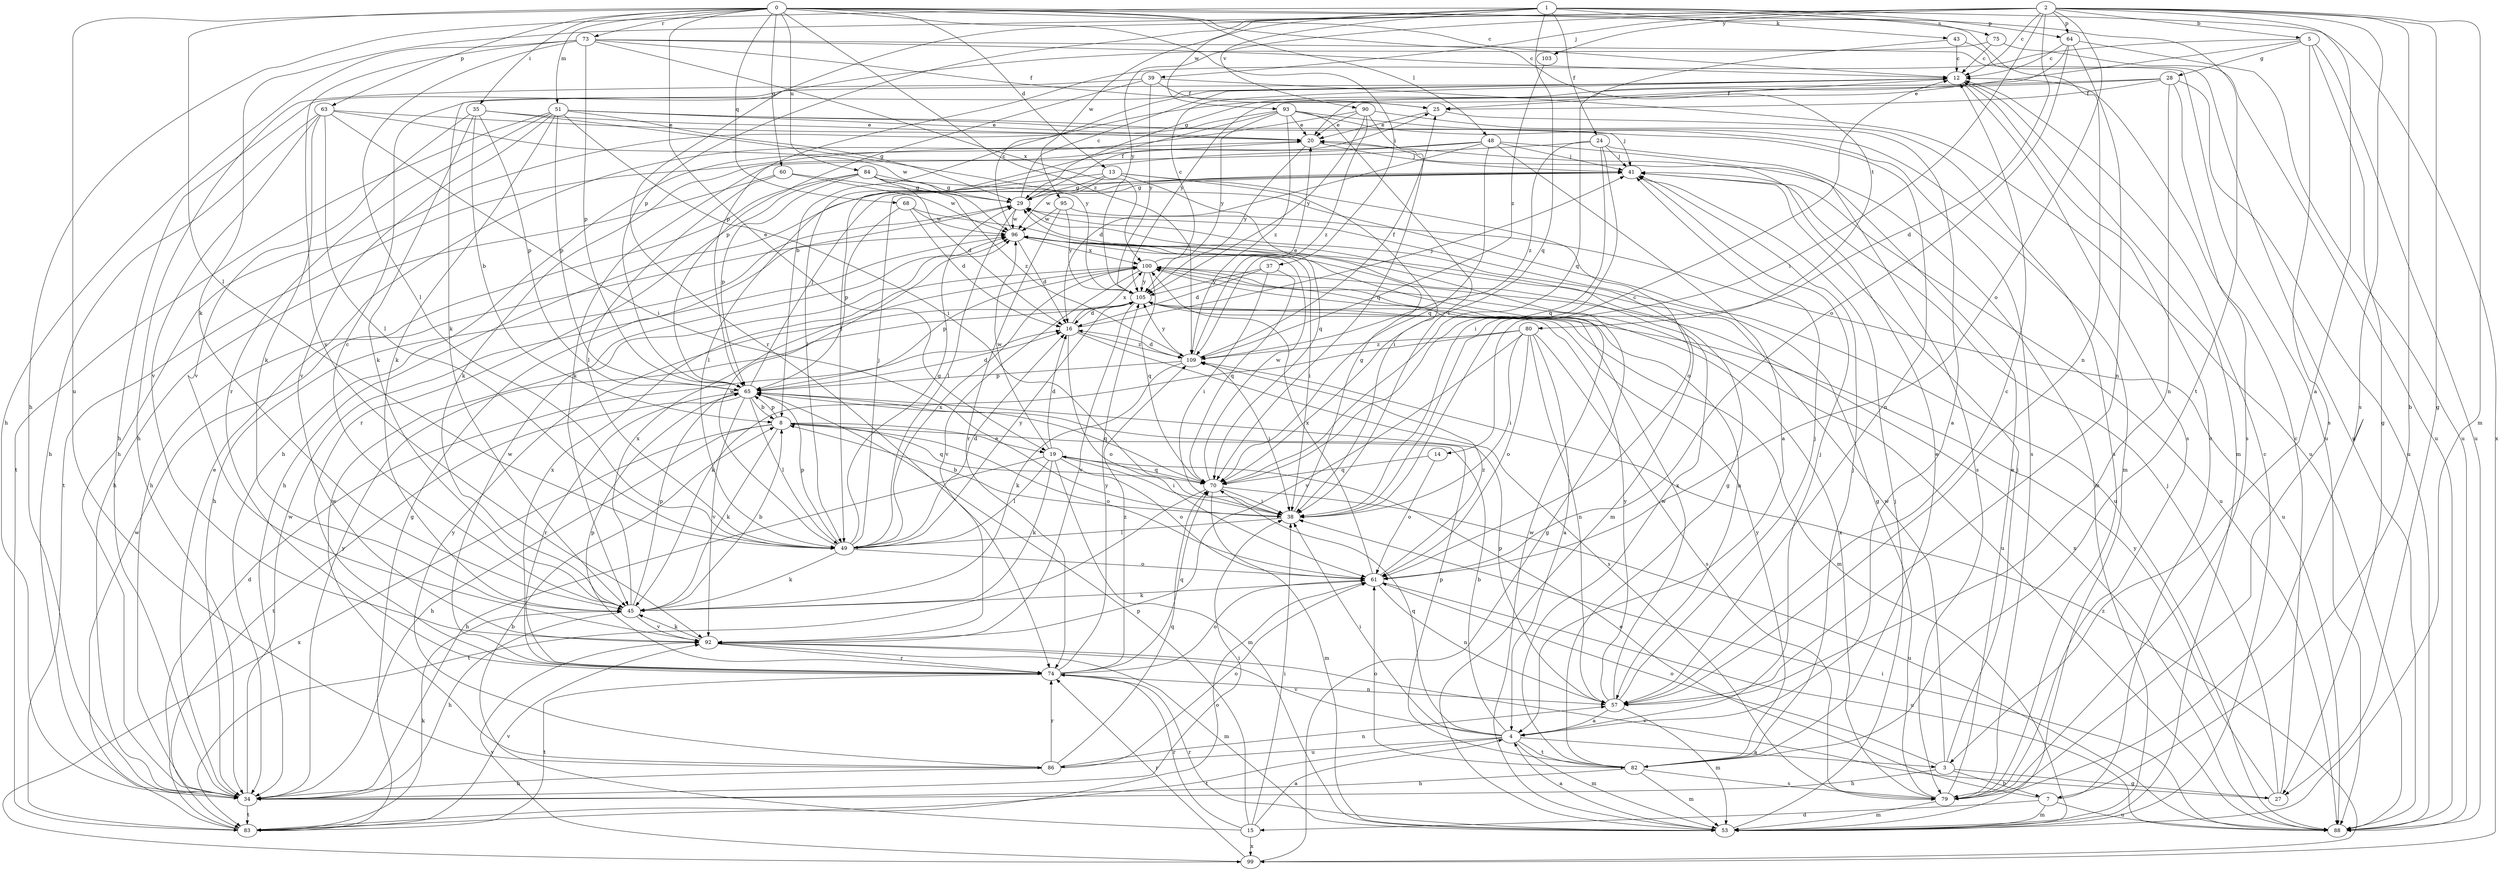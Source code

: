 strict digraph  {
0;
1;
2;
3;
4;
5;
7;
8;
12;
13;
14;
15;
16;
19;
20;
24;
25;
27;
28;
29;
34;
35;
37;
38;
39;
41;
43;
45;
48;
49;
51;
53;
57;
60;
61;
63;
64;
65;
68;
70;
73;
74;
75;
79;
80;
82;
83;
84;
86;
88;
90;
92;
93;
95;
96;
99;
100;
103;
105;
109;
0 -> 12  [label=c];
0 -> 13  [label=d];
0 -> 19  [label=e];
0 -> 35  [label=i];
0 -> 37  [label=i];
0 -> 48  [label=l];
0 -> 49  [label=l];
0 -> 51  [label=m];
0 -> 57  [label=n];
0 -> 60  [label=o];
0 -> 63  [label=p];
0 -> 68  [label=q];
0 -> 73  [label=r];
0 -> 80  [label=t];
0 -> 82  [label=t];
0 -> 84  [label=u];
0 -> 86  [label=u];
0 -> 109  [label=z];
1 -> 24  [label=f];
1 -> 34  [label=h];
1 -> 43  [label=k];
1 -> 64  [label=p];
1 -> 70  [label=q];
1 -> 74  [label=r];
1 -> 75  [label=s];
1 -> 90  [label=v];
1 -> 93  [label=w];
1 -> 99  [label=x];
2 -> 3  [label=a];
2 -> 5  [label=b];
2 -> 7  [label=b];
2 -> 12  [label=c];
2 -> 14  [label=d];
2 -> 27  [label=g];
2 -> 38  [label=i];
2 -> 39  [label=j];
2 -> 45  [label=k];
2 -> 53  [label=m];
2 -> 61  [label=o];
2 -> 64  [label=p];
2 -> 65  [label=p];
2 -> 79  [label=s];
2 -> 95  [label=w];
2 -> 103  [label=y];
2 -> 105  [label=y];
3 -> 7  [label=b];
3 -> 27  [label=g];
3 -> 34  [label=h];
3 -> 41  [label=j];
3 -> 61  [label=o];
3 -> 96  [label=w];
4 -> 3  [label=a];
4 -> 8  [label=b];
4 -> 38  [label=i];
4 -> 41  [label=j];
4 -> 53  [label=m];
4 -> 70  [label=q];
4 -> 82  [label=t];
4 -> 83  [label=t];
4 -> 86  [label=u];
4 -> 92  [label=v];
5 -> 27  [label=g];
5 -> 28  [label=g];
5 -> 29  [label=g];
5 -> 65  [label=p];
5 -> 79  [label=s];
5 -> 88  [label=u];
7 -> 12  [label=c];
7 -> 15  [label=d];
7 -> 19  [label=e];
7 -> 53  [label=m];
7 -> 88  [label=u];
8 -> 19  [label=e];
8 -> 34  [label=h];
8 -> 45  [label=k];
8 -> 61  [label=o];
8 -> 65  [label=p];
8 -> 70  [label=q];
8 -> 99  [label=x];
12 -> 25  [label=f];
12 -> 34  [label=h];
12 -> 53  [label=m];
12 -> 79  [label=s];
13 -> 29  [label=g];
13 -> 38  [label=i];
13 -> 49  [label=l];
13 -> 61  [label=o];
13 -> 70  [label=q];
13 -> 96  [label=w];
14 -> 61  [label=o];
14 -> 70  [label=q];
15 -> 4  [label=a];
15 -> 8  [label=b];
15 -> 38  [label=i];
15 -> 65  [label=p];
15 -> 74  [label=r];
15 -> 99  [label=x];
16 -> 41  [label=j];
16 -> 61  [label=o];
16 -> 79  [label=s];
16 -> 100  [label=x];
16 -> 109  [label=z];
19 -> 16  [label=d];
19 -> 34  [label=h];
19 -> 38  [label=i];
19 -> 45  [label=k];
19 -> 49  [label=l];
19 -> 53  [label=m];
19 -> 61  [label=o];
19 -> 70  [label=q];
19 -> 96  [label=w];
20 -> 41  [label=j];
20 -> 45  [label=k];
20 -> 105  [label=y];
24 -> 38  [label=i];
24 -> 41  [label=j];
24 -> 45  [label=k];
24 -> 53  [label=m];
24 -> 70  [label=q];
24 -> 109  [label=z];
25 -> 20  [label=e];
25 -> 79  [label=s];
27 -> 12  [label=c];
27 -> 41  [label=j];
27 -> 92  [label=v];
27 -> 105  [label=y];
28 -> 8  [label=b];
28 -> 25  [label=f];
28 -> 57  [label=n];
28 -> 79  [label=s];
28 -> 88  [label=u];
28 -> 105  [label=y];
29 -> 12  [label=c];
29 -> 25  [label=f];
29 -> 34  [label=h];
29 -> 49  [label=l];
29 -> 96  [label=w];
34 -> 20  [label=e];
34 -> 38  [label=i];
34 -> 83  [label=t];
34 -> 96  [label=w];
34 -> 105  [label=y];
35 -> 8  [label=b];
35 -> 20  [label=e];
35 -> 45  [label=k];
35 -> 65  [label=p];
35 -> 92  [label=v];
35 -> 105  [label=y];
37 -> 16  [label=d];
37 -> 38  [label=i];
37 -> 70  [label=q];
37 -> 105  [label=y];
38 -> 8  [label=b];
38 -> 12  [label=c];
38 -> 29  [label=g];
38 -> 49  [label=l];
39 -> 25  [label=f];
39 -> 34  [label=h];
39 -> 65  [label=p];
39 -> 88  [label=u];
39 -> 105  [label=y];
41 -> 29  [label=g];
41 -> 34  [label=h];
41 -> 88  [label=u];
43 -> 12  [label=c];
43 -> 70  [label=q];
43 -> 88  [label=u];
45 -> 8  [label=b];
45 -> 12  [label=c];
45 -> 34  [label=h];
45 -> 65  [label=p];
45 -> 92  [label=v];
45 -> 100  [label=x];
48 -> 4  [label=a];
48 -> 16  [label=d];
48 -> 41  [label=j];
48 -> 49  [label=l];
48 -> 70  [label=q];
48 -> 79  [label=s];
48 -> 83  [label=t];
49 -> 16  [label=d];
49 -> 29  [label=g];
49 -> 41  [label=j];
49 -> 45  [label=k];
49 -> 61  [label=o];
49 -> 65  [label=p];
49 -> 96  [label=w];
49 -> 100  [label=x];
49 -> 105  [label=y];
51 -> 20  [label=e];
51 -> 29  [label=g];
51 -> 38  [label=i];
51 -> 41  [label=j];
51 -> 45  [label=k];
51 -> 57  [label=n];
51 -> 65  [label=p];
51 -> 74  [label=r];
51 -> 83  [label=t];
51 -> 92  [label=v];
53 -> 4  [label=a];
53 -> 12  [label=c];
53 -> 41  [label=j];
53 -> 74  [label=r];
53 -> 96  [label=w];
57 -> 4  [label=a];
57 -> 12  [label=c];
57 -> 41  [label=j];
57 -> 53  [label=m];
57 -> 65  [label=p];
57 -> 100  [label=x];
57 -> 105  [label=y];
60 -> 29  [label=g];
60 -> 34  [label=h];
60 -> 49  [label=l];
60 -> 96  [label=w];
61 -> 45  [label=k];
61 -> 57  [label=n];
61 -> 88  [label=u];
61 -> 100  [label=x];
61 -> 109  [label=z];
63 -> 20  [label=e];
63 -> 34  [label=h];
63 -> 38  [label=i];
63 -> 45  [label=k];
63 -> 49  [label=l];
63 -> 92  [label=v];
63 -> 96  [label=w];
64 -> 12  [label=c];
64 -> 20  [label=e];
64 -> 57  [label=n];
64 -> 61  [label=o];
64 -> 88  [label=u];
65 -> 8  [label=b];
65 -> 16  [label=d];
65 -> 41  [label=j];
65 -> 49  [label=l];
65 -> 70  [label=q];
65 -> 74  [label=r];
65 -> 83  [label=t];
65 -> 92  [label=v];
68 -> 16  [label=d];
68 -> 53  [label=m];
68 -> 65  [label=p];
68 -> 96  [label=w];
70 -> 38  [label=i];
70 -> 53  [label=m];
70 -> 83  [label=t];
70 -> 88  [label=u];
70 -> 96  [label=w];
73 -> 12  [label=c];
73 -> 25  [label=f];
73 -> 34  [label=h];
73 -> 49  [label=l];
73 -> 65  [label=p];
73 -> 88  [label=u];
73 -> 92  [label=v];
73 -> 100  [label=x];
74 -> 57  [label=n];
74 -> 61  [label=o];
74 -> 65  [label=p];
74 -> 70  [label=q];
74 -> 83  [label=t];
74 -> 96  [label=w];
74 -> 100  [label=x];
74 -> 105  [label=y];
74 -> 109  [label=z];
75 -> 12  [label=c];
75 -> 45  [label=k];
75 -> 88  [label=u];
79 -> 20  [label=e];
79 -> 29  [label=g];
79 -> 53  [label=m];
79 -> 100  [label=x];
80 -> 4  [label=a];
80 -> 38  [label=i];
80 -> 45  [label=k];
80 -> 57  [label=n];
80 -> 61  [label=o];
80 -> 79  [label=s];
80 -> 92  [label=v];
80 -> 109  [label=z];
82 -> 20  [label=e];
82 -> 29  [label=g];
82 -> 34  [label=h];
82 -> 41  [label=j];
82 -> 53  [label=m];
82 -> 61  [label=o];
82 -> 65  [label=p];
82 -> 79  [label=s];
82 -> 96  [label=w];
82 -> 105  [label=y];
83 -> 16  [label=d];
83 -> 29  [label=g];
83 -> 45  [label=k];
83 -> 61  [label=o];
83 -> 92  [label=v];
83 -> 96  [label=w];
84 -> 16  [label=d];
84 -> 29  [label=g];
84 -> 34  [label=h];
84 -> 65  [label=p];
84 -> 74  [label=r];
84 -> 88  [label=u];
84 -> 109  [label=z];
86 -> 34  [label=h];
86 -> 57  [label=n];
86 -> 61  [label=o];
86 -> 70  [label=q];
86 -> 74  [label=r];
86 -> 96  [label=w];
86 -> 105  [label=y];
88 -> 38  [label=i];
88 -> 100  [label=x];
90 -> 4  [label=a];
90 -> 20  [label=e];
90 -> 34  [label=h];
90 -> 70  [label=q];
90 -> 105  [label=y];
90 -> 109  [label=z];
92 -> 45  [label=k];
92 -> 53  [label=m];
92 -> 74  [label=r];
93 -> 20  [label=e];
93 -> 34  [label=h];
93 -> 38  [label=i];
93 -> 49  [label=l];
93 -> 53  [label=m];
93 -> 79  [label=s];
93 -> 105  [label=y];
93 -> 109  [label=z];
95 -> 74  [label=r];
95 -> 88  [label=u];
95 -> 96  [label=w];
95 -> 105  [label=y];
96 -> 12  [label=c];
96 -> 16  [label=d];
96 -> 38  [label=i];
96 -> 100  [label=x];
99 -> 29  [label=g];
99 -> 74  [label=r];
99 -> 92  [label=v];
99 -> 109  [label=z];
100 -> 12  [label=c];
100 -> 57  [label=n];
100 -> 65  [label=p];
100 -> 70  [label=q];
100 -> 88  [label=u];
100 -> 92  [label=v];
100 -> 105  [label=y];
103 -> 109  [label=z];
105 -> 16  [label=d];
105 -> 53  [label=m];
105 -> 92  [label=v];
109 -> 16  [label=d];
109 -> 20  [label=e];
109 -> 25  [label=f];
109 -> 38  [label=i];
109 -> 45  [label=k];
109 -> 65  [label=p];
109 -> 105  [label=y];
}
